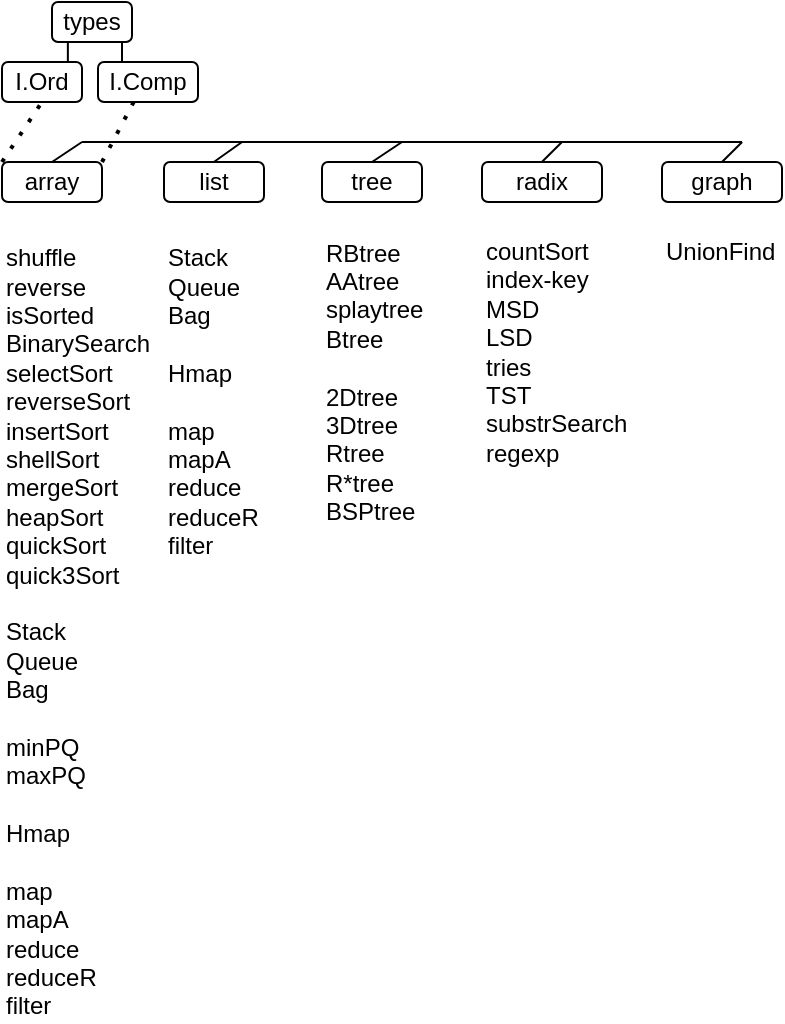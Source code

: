 <mxfile>
    <diagram id="StPKS6a9uWxOC8KM271T" name="Page-1">
        <mxGraphModel dx="927" dy="584" grid="1" gridSize="10" guides="1" tooltips="1" connect="1" arrows="1" fold="1" page="1" pageScale="1" pageWidth="827" pageHeight="1169" background="#FFFFFF" math="0" shadow="0">
            <root>
                <mxCell id="0"/>
                <mxCell id="1" parent="0"/>
                <mxCell id="JtaezXzCazCUk_wRYMuN-2" value="array" style="rounded=1;whiteSpace=wrap;html=1;fontColor=#000000;fillColor=none;strokeColor=#000000;" parent="1" vertex="1">
                    <mxGeometry x="160" y="200" width="50" height="20" as="geometry"/>
                </mxCell>
                <mxCell id="JtaezXzCazCUk_wRYMuN-3" value="list" style="rounded=1;whiteSpace=wrap;html=1;fillColor=none;strokeColor=#000000;fontColor=#000000;" parent="1" vertex="1">
                    <mxGeometry x="241" y="200" width="50" height="20" as="geometry"/>
                </mxCell>
                <mxCell id="JtaezXzCazCUk_wRYMuN-4" value="radix" style="rounded=1;whiteSpace=wrap;html=1;fontColor=#000000;fillColor=none;strokeColor=#000000;" parent="1" vertex="1">
                    <mxGeometry x="400" y="200" width="60" height="20" as="geometry"/>
                </mxCell>
                <mxCell id="JtaezXzCazCUk_wRYMuN-5" value="tree" style="rounded=1;whiteSpace=wrap;html=1;fontColor=#000000;fillColor=none;strokeColor=#000000;" parent="1" vertex="1">
                    <mxGeometry x="320" y="200" width="50" height="20" as="geometry"/>
                </mxCell>
                <mxCell id="JtaezXzCazCUk_wRYMuN-6" value="graph" style="rounded=1;whiteSpace=wrap;html=1;fontColor=#000000;fillColor=none;strokeColor=#000000;" parent="1" vertex="1">
                    <mxGeometry x="490" y="200" width="60" height="20" as="geometry"/>
                </mxCell>
                <mxCell id="JtaezXzCazCUk_wRYMuN-7" value="shuffle&lt;br&gt;reverse&lt;br&gt;isSorted&lt;br&gt;BinarySearch&lt;br&gt;selectSort&lt;br&gt;reverseSort&lt;br&gt;insertSort&lt;br&gt;shellSort&lt;br&gt;mergeSort&lt;br&gt;heapSort&lt;br&gt;quickSort&lt;br&gt;quick3Sort&lt;br&gt;&lt;br&gt;Stack&lt;br&gt;Queue&lt;br&gt;Bag&lt;br&gt;&lt;br&gt;minPQ&lt;br&gt;maxPQ&lt;br&gt;&lt;br&gt;Hmap&lt;br&gt;&lt;br&gt;map&lt;br&gt;mapA&lt;br&gt;reduce&lt;br&gt;reduceR&lt;br&gt;filter" style="text;html=1;strokeColor=none;fillColor=none;align=left;verticalAlign=middle;whiteSpace=wrap;rounded=0;fontColor=#000000;" parent="1" vertex="1">
                    <mxGeometry x="160" y="240" width="66" height="390" as="geometry"/>
                </mxCell>
                <mxCell id="JtaezXzCazCUk_wRYMuN-8" value="Stack&lt;br&gt;Queue&lt;br&gt;Bag&lt;br&gt;&lt;br&gt;Hmap&lt;br&gt;&lt;br&gt;map&lt;br&gt;mapA&lt;br&gt;reduce&lt;br&gt;reduceR&lt;br&gt;filter" style="text;html=1;strokeColor=none;fillColor=none;align=left;verticalAlign=middle;whiteSpace=wrap;rounded=0;fontColor=#000000;" parent="1" vertex="1">
                    <mxGeometry x="241" y="240" width="66" height="160" as="geometry"/>
                </mxCell>
                <mxCell id="JtaezXzCazCUk_wRYMuN-9" value="countSort&lt;br&gt;index-key&lt;br&gt;MSD&lt;br&gt;LSD&lt;br&gt;tries&lt;br&gt;TST&lt;br&gt;substrSearch&lt;br&gt;regexp&lt;br&gt;" style="text;html=1;strokeColor=none;fillColor=none;align=left;verticalAlign=middle;whiteSpace=wrap;rounded=0;fontColor=#000000;" parent="1" vertex="1">
                    <mxGeometry x="400" y="240" width="80" height="110" as="geometry"/>
                </mxCell>
                <mxCell id="JtaezXzCazCUk_wRYMuN-10" value="RBtree&lt;br&gt;AAtree&lt;br&gt;splaytree&lt;br&gt;Btree&lt;br&gt;&lt;br&gt;2Dtree&lt;br&gt;3Dtree&lt;br&gt;Rtree&lt;br&gt;R*tree&lt;br&gt;BSPtree" style="text;html=1;strokeColor=none;fillColor=none;align=left;verticalAlign=middle;whiteSpace=wrap;rounded=0;fontColor=#000000;" parent="1" vertex="1">
                    <mxGeometry x="320" y="240" width="60" height="140" as="geometry"/>
                </mxCell>
                <mxCell id="LgN3h-jakfvl1zkJ5HBP-2" value="types" style="rounded=1;whiteSpace=wrap;html=1;fillColor=none;strokeColor=#000000;fontColor=#000000;" parent="1" vertex="1">
                    <mxGeometry x="185" y="120" width="40" height="20" as="geometry"/>
                </mxCell>
                <mxCell id="LgN3h-jakfvl1zkJ5HBP-3" value="" style="endArrow=none;html=1;rounded=0;exitX=0.5;exitY=0;exitDx=0;exitDy=0;strokeColor=#000000;" parent="1" source="JtaezXzCazCUk_wRYMuN-5" edge="1">
                    <mxGeometry width="50" height="50" relative="1" as="geometry">
                        <mxPoint x="350" y="350" as="sourcePoint"/>
                        <mxPoint x="360" y="190" as="targetPoint"/>
                    </mxGeometry>
                </mxCell>
                <mxCell id="LgN3h-jakfvl1zkJ5HBP-4" value="" style="endArrow=none;html=1;rounded=0;strokeColor=#000000;" parent="1" edge="1">
                    <mxGeometry width="50" height="50" relative="1" as="geometry">
                        <mxPoint x="200" y="190" as="sourcePoint"/>
                        <mxPoint x="530" y="190" as="targetPoint"/>
                    </mxGeometry>
                </mxCell>
                <mxCell id="LgN3h-jakfvl1zkJ5HBP-5" value="" style="endArrow=none;html=1;rounded=0;exitX=0.5;exitY=0;exitDx=0;exitDy=0;strokeColor=#000000;" parent="1" source="JtaezXzCazCUk_wRYMuN-2" edge="1">
                    <mxGeometry width="50" height="50" relative="1" as="geometry">
                        <mxPoint x="350" y="350" as="sourcePoint"/>
                        <mxPoint x="200" y="190" as="targetPoint"/>
                    </mxGeometry>
                </mxCell>
                <mxCell id="LgN3h-jakfvl1zkJ5HBP-6" value="" style="endArrow=none;html=1;rounded=0;exitX=0.5;exitY=0;exitDx=0;exitDy=0;strokeColor=#000000;" parent="1" edge="1">
                    <mxGeometry width="50" height="50" relative="1" as="geometry">
                        <mxPoint x="265.93" y="200" as="sourcePoint"/>
                        <mxPoint x="280" y="190" as="targetPoint"/>
                    </mxGeometry>
                </mxCell>
                <mxCell id="LgN3h-jakfvl1zkJ5HBP-7" value="" style="endArrow=none;html=1;rounded=0;exitX=0.5;exitY=0;exitDx=0;exitDy=0;strokeColor=#000000;" parent="1" edge="1">
                    <mxGeometry width="50" height="50" relative="1" as="geometry">
                        <mxPoint x="429.93" y="200" as="sourcePoint"/>
                        <mxPoint x="440" y="190" as="targetPoint"/>
                    </mxGeometry>
                </mxCell>
                <mxCell id="Pd7Ac_bHZHMDIVxUI8hd-1" value="I.Ord" style="rounded=1;whiteSpace=wrap;html=1;fillColor=none;strokeColor=#000000;fontColor=#000000;" parent="1" vertex="1">
                    <mxGeometry x="160" y="150" width="40" height="20" as="geometry"/>
                </mxCell>
                <mxCell id="Pd7Ac_bHZHMDIVxUI8hd-2" value="I.Comp" style="rounded=1;whiteSpace=wrap;html=1;fillColor=none;strokeColor=#000000;fontColor=#000000;" parent="1" vertex="1">
                    <mxGeometry x="208" y="150" width="50" height="20" as="geometry"/>
                </mxCell>
                <mxCell id="Pd7Ac_bHZHMDIVxUI8hd-3" value="" style="endArrow=none;dashed=1;html=1;dashPattern=1 3;strokeWidth=2;rounded=0;entryX=0.5;entryY=1;entryDx=0;entryDy=0;exitX=0;exitY=0;exitDx=0;exitDy=0;strokeColor=#000000;" parent="1" source="JtaezXzCazCUk_wRYMuN-2" target="Pd7Ac_bHZHMDIVxUI8hd-1" edge="1">
                    <mxGeometry width="50" height="50" relative="1" as="geometry">
                        <mxPoint x="350" y="210" as="sourcePoint"/>
                        <mxPoint x="400" y="160" as="targetPoint"/>
                    </mxGeometry>
                </mxCell>
                <mxCell id="Pd7Ac_bHZHMDIVxUI8hd-4" value="" style="endArrow=none;dashed=1;html=1;dashPattern=1 3;strokeWidth=2;rounded=0;exitX=1;exitY=0;exitDx=0;exitDy=0;entryX=0.359;entryY=0.99;entryDx=0;entryDy=0;entryPerimeter=0;strokeColor=#000000;" parent="1" source="JtaezXzCazCUk_wRYMuN-2" target="Pd7Ac_bHZHMDIVxUI8hd-2" edge="1">
                    <mxGeometry width="50" height="50" relative="1" as="geometry">
                        <mxPoint x="195" y="210" as="sourcePoint"/>
                        <mxPoint x="190" y="180" as="targetPoint"/>
                    </mxGeometry>
                </mxCell>
                <mxCell id="Pd7Ac_bHZHMDIVxUI8hd-6" value="" style="endArrow=none;html=1;rounded=0;exitX=0.5;exitY=0;exitDx=0;exitDy=0;strokeColor=#000000;" parent="1" edge="1">
                    <mxGeometry width="50" height="50" relative="1" as="geometry">
                        <mxPoint x="192.93" y="150" as="sourcePoint"/>
                        <mxPoint x="192.93" y="140" as="targetPoint"/>
                    </mxGeometry>
                </mxCell>
                <mxCell id="Pd7Ac_bHZHMDIVxUI8hd-7" value="" style="endArrow=none;html=1;rounded=0;exitX=0.5;exitY=0;exitDx=0;exitDy=0;strokeColor=#000000;" parent="1" edge="1">
                    <mxGeometry width="50" height="50" relative="1" as="geometry">
                        <mxPoint x="220.0" y="150" as="sourcePoint"/>
                        <mxPoint x="220.0" y="140" as="targetPoint"/>
                    </mxGeometry>
                </mxCell>
                <mxCell id="Pd7Ac_bHZHMDIVxUI8hd-9" value="" style="endArrow=none;html=1;rounded=0;exitX=0.5;exitY=0;exitDx=0;exitDy=0;strokeColor=#000000;" parent="1" edge="1">
                    <mxGeometry width="50" height="50" relative="1" as="geometry">
                        <mxPoint x="520" y="200" as="sourcePoint"/>
                        <mxPoint x="530.07" y="190" as="targetPoint"/>
                    </mxGeometry>
                </mxCell>
                <mxCell id="2" value="&lt;font color=&quot;#000000&quot;&gt;UnionFind&lt;/font&gt;" style="text;html=1;strokeColor=none;fillColor=none;align=left;verticalAlign=middle;whiteSpace=wrap;rounded=0;" parent="1" vertex="1">
                    <mxGeometry x="490" y="240" width="60" height="10" as="geometry"/>
                </mxCell>
            </root>
        </mxGraphModel>
    </diagram>
</mxfile>